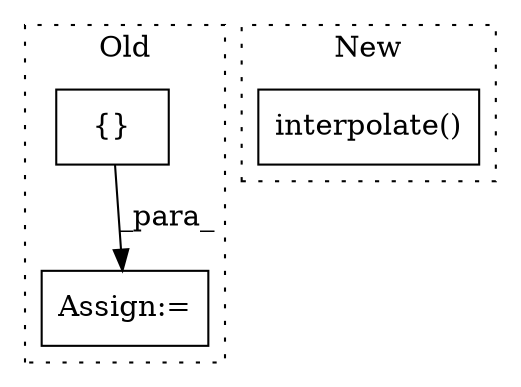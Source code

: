 digraph G {
subgraph cluster0 {
1 [label="{}" a="59" s="1604,1609" l="1,0" shape="box"];
3 [label="Assign:=" a="68" s="1570" l="3" shape="box"];
label = "Old";
style="dotted";
}
subgraph cluster1 {
2 [label="interpolate()" a="75" s="1742,1759" l="14,90" shape="box"];
label = "New";
style="dotted";
}
1 -> 3 [label="_para_"];
}